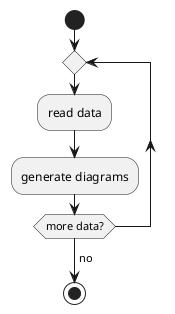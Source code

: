 @startuml

start
    repeat
    :read data;
    :generate diagrams;
    repeat while (more data?)
      ->no;
stop

@enduml
